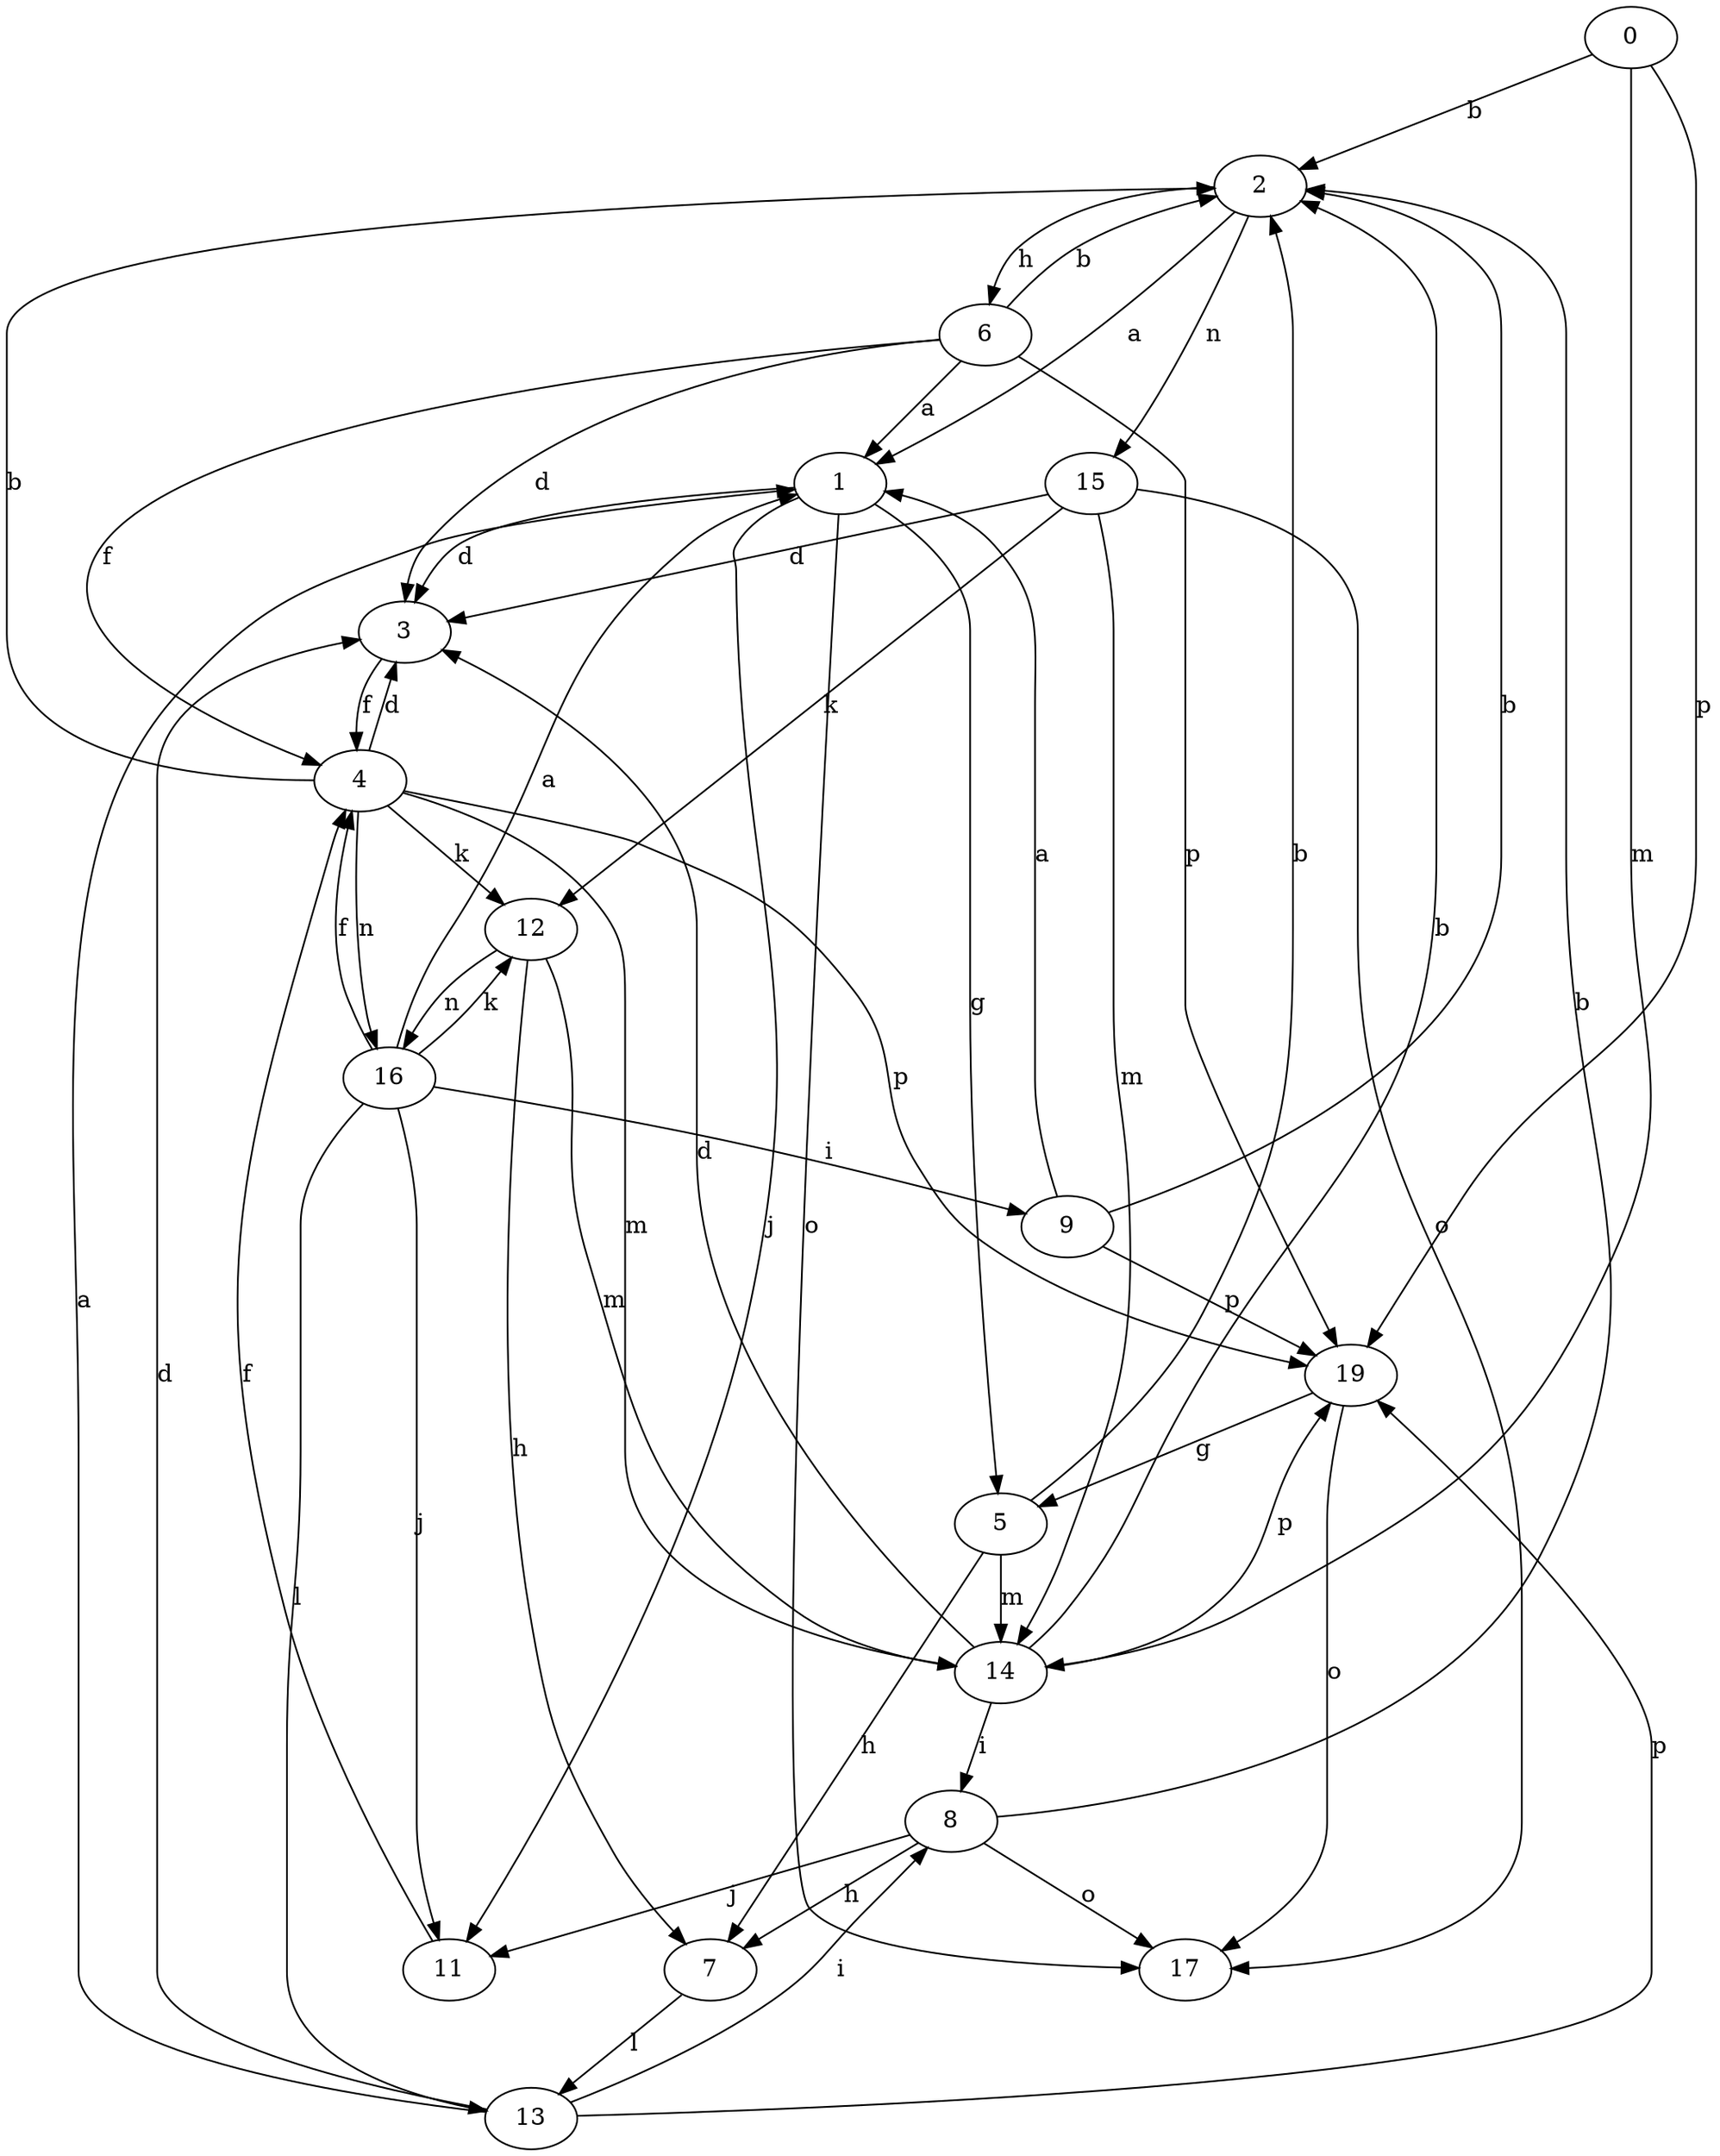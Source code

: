 strict digraph  {
0;
1;
2;
3;
4;
5;
6;
7;
8;
9;
11;
12;
13;
14;
15;
16;
17;
19;
0 -> 2  [label=b];
0 -> 14  [label=m];
0 -> 19  [label=p];
1 -> 3  [label=d];
1 -> 5  [label=g];
1 -> 11  [label=j];
1 -> 17  [label=o];
2 -> 1  [label=a];
2 -> 6  [label=h];
2 -> 15  [label=n];
3 -> 4  [label=f];
4 -> 2  [label=b];
4 -> 3  [label=d];
4 -> 12  [label=k];
4 -> 14  [label=m];
4 -> 16  [label=n];
4 -> 19  [label=p];
5 -> 2  [label=b];
5 -> 7  [label=h];
5 -> 14  [label=m];
6 -> 1  [label=a];
6 -> 2  [label=b];
6 -> 3  [label=d];
6 -> 4  [label=f];
6 -> 19  [label=p];
7 -> 13  [label=l];
8 -> 2  [label=b];
8 -> 7  [label=h];
8 -> 11  [label=j];
8 -> 17  [label=o];
9 -> 1  [label=a];
9 -> 2  [label=b];
9 -> 19  [label=p];
11 -> 4  [label=f];
12 -> 7  [label=h];
12 -> 14  [label=m];
12 -> 16  [label=n];
13 -> 1  [label=a];
13 -> 3  [label=d];
13 -> 8  [label=i];
13 -> 19  [label=p];
14 -> 2  [label=b];
14 -> 3  [label=d];
14 -> 8  [label=i];
14 -> 19  [label=p];
15 -> 3  [label=d];
15 -> 12  [label=k];
15 -> 14  [label=m];
15 -> 17  [label=o];
16 -> 1  [label=a];
16 -> 4  [label=f];
16 -> 9  [label=i];
16 -> 11  [label=j];
16 -> 12  [label=k];
16 -> 13  [label=l];
19 -> 5  [label=g];
19 -> 17  [label=o];
}
